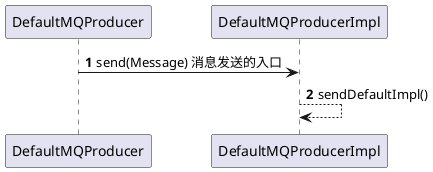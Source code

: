 @startuml
autonumber 1
DefaultMQProducer -> DefaultMQProducerImpl: send(Message) 消息发送的入口
DefaultMQProducerImpl --> DefaultMQProducerImpl: sendDefaultImpl()




@enduml